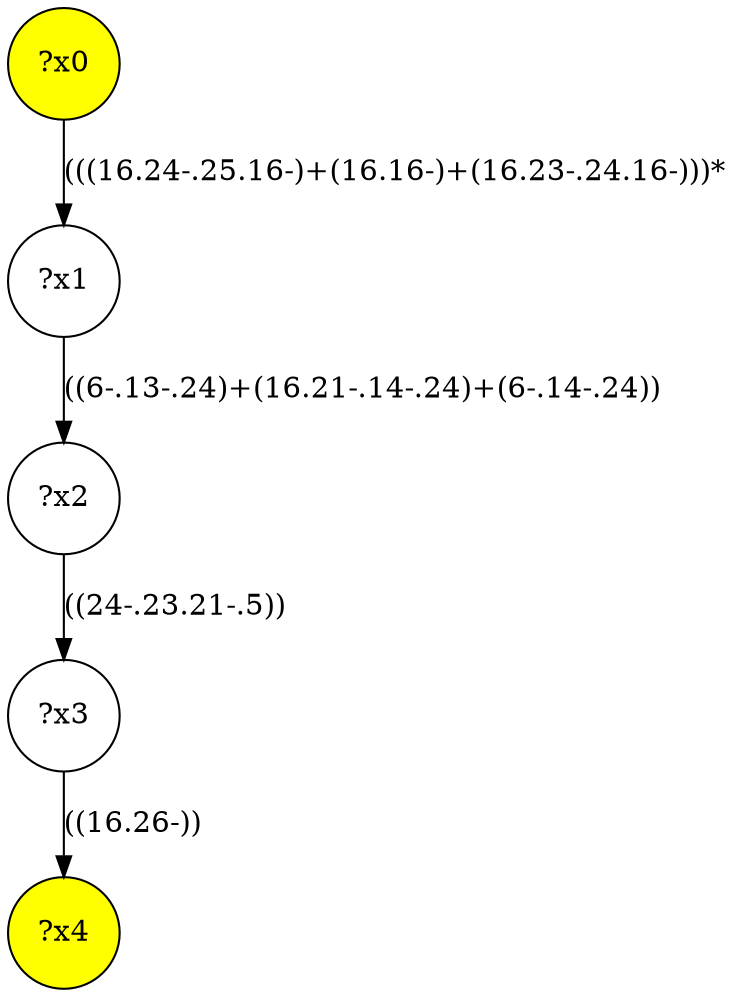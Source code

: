 digraph g {
	x0 [fillcolor="yellow", style="filled," shape=circle, label="?x0"];
	x4 [fillcolor="yellow", style="filled," shape=circle, label="?x4"];
	x1 [shape=circle, label="?x1"];
	x0 -> x1 [label="(((16.24-.25.16-)+(16.16-)+(16.23-.24.16-)))*"];
	x2 [shape=circle, label="?x2"];
	x1 -> x2 [label="((6-.13-.24)+(16.21-.14-.24)+(6-.14-.24))"];
	x3 [shape=circle, label="?x3"];
	x2 -> x3 [label="((24-.23.21-.5))"];
	x3 -> x4 [label="((16.26-))"];
}
